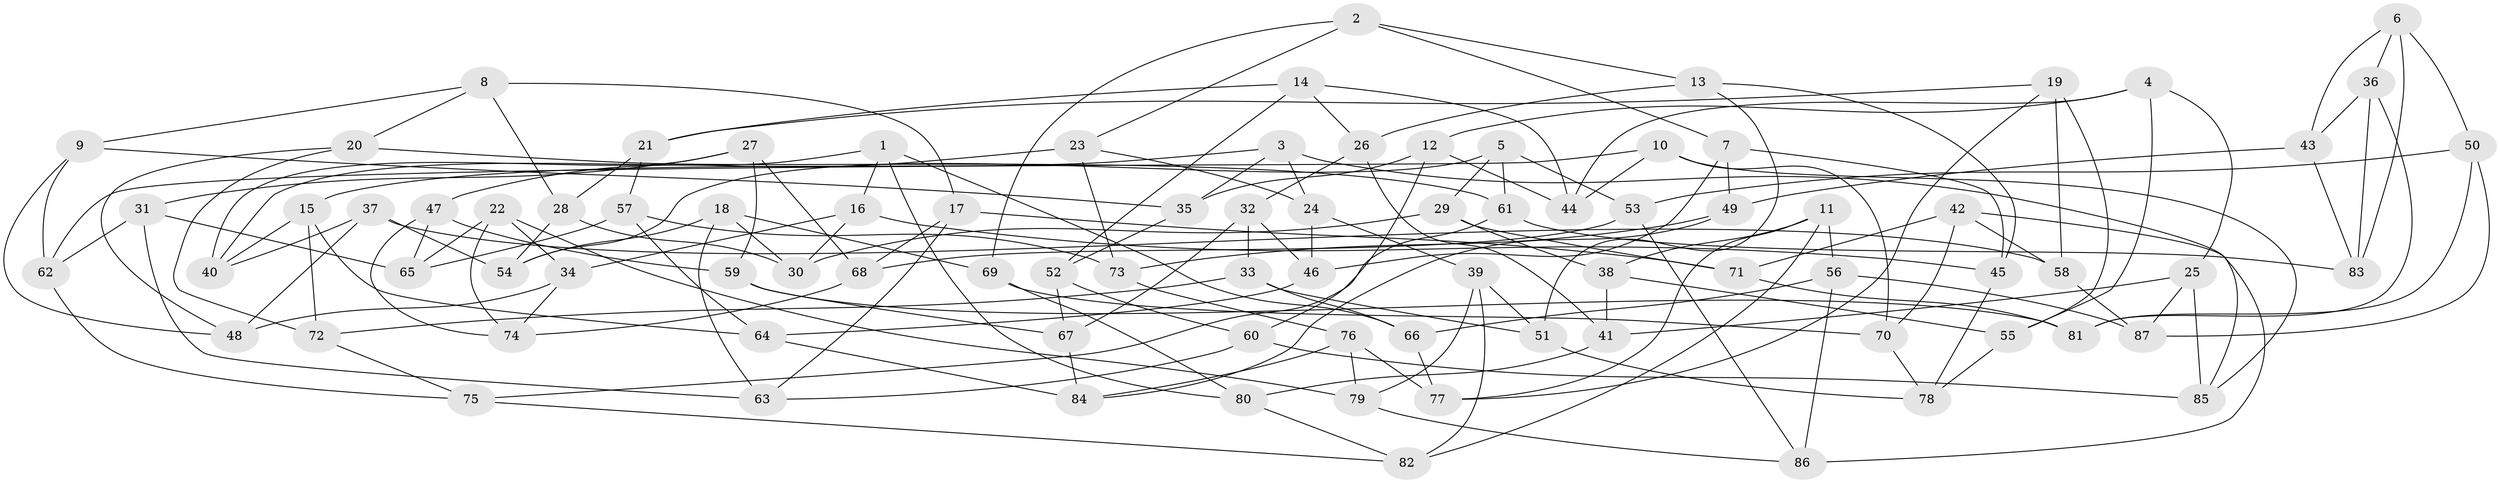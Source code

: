 // Generated by graph-tools (version 1.1) at 2025/11/02/27/25 16:11:46]
// undirected, 87 vertices, 174 edges
graph export_dot {
graph [start="1"]
  node [color=gray90,style=filled];
  1;
  2;
  3;
  4;
  5;
  6;
  7;
  8;
  9;
  10;
  11;
  12;
  13;
  14;
  15;
  16;
  17;
  18;
  19;
  20;
  21;
  22;
  23;
  24;
  25;
  26;
  27;
  28;
  29;
  30;
  31;
  32;
  33;
  34;
  35;
  36;
  37;
  38;
  39;
  40;
  41;
  42;
  43;
  44;
  45;
  46;
  47;
  48;
  49;
  50;
  51;
  52;
  53;
  54;
  55;
  56;
  57;
  58;
  59;
  60;
  61;
  62;
  63;
  64;
  65;
  66;
  67;
  68;
  69;
  70;
  71;
  72;
  73;
  74;
  75;
  76;
  77;
  78;
  79;
  80;
  81;
  82;
  83;
  84;
  85;
  86;
  87;
  1 -- 80;
  1 -- 16;
  1 -- 66;
  1 -- 40;
  2 -- 13;
  2 -- 7;
  2 -- 23;
  2 -- 69;
  3 -- 15;
  3 -- 35;
  3 -- 85;
  3 -- 24;
  4 -- 44;
  4 -- 55;
  4 -- 25;
  4 -- 12;
  5 -- 54;
  5 -- 29;
  5 -- 53;
  5 -- 61;
  6 -- 83;
  6 -- 36;
  6 -- 50;
  6 -- 43;
  7 -- 46;
  7 -- 45;
  7 -- 49;
  8 -- 28;
  8 -- 9;
  8 -- 17;
  8 -- 20;
  9 -- 62;
  9 -- 35;
  9 -- 48;
  10 -- 44;
  10 -- 85;
  10 -- 70;
  10 -- 62;
  11 -- 56;
  11 -- 77;
  11 -- 82;
  11 -- 38;
  12 -- 60;
  12 -- 44;
  12 -- 35;
  13 -- 51;
  13 -- 26;
  13 -- 45;
  14 -- 26;
  14 -- 52;
  14 -- 44;
  14 -- 21;
  15 -- 72;
  15 -- 64;
  15 -- 40;
  16 -- 45;
  16 -- 34;
  16 -- 30;
  17 -- 63;
  17 -- 71;
  17 -- 68;
  18 -- 30;
  18 -- 54;
  18 -- 63;
  18 -- 69;
  19 -- 77;
  19 -- 58;
  19 -- 55;
  19 -- 21;
  20 -- 61;
  20 -- 72;
  20 -- 48;
  21 -- 28;
  21 -- 57;
  22 -- 65;
  22 -- 74;
  22 -- 79;
  22 -- 34;
  23 -- 73;
  23 -- 47;
  23 -- 24;
  24 -- 39;
  24 -- 46;
  25 -- 85;
  25 -- 87;
  25 -- 41;
  26 -- 32;
  26 -- 41;
  27 -- 40;
  27 -- 31;
  27 -- 59;
  27 -- 68;
  28 -- 30;
  28 -- 54;
  29 -- 38;
  29 -- 30;
  29 -- 71;
  31 -- 62;
  31 -- 63;
  31 -- 65;
  32 -- 67;
  32 -- 33;
  32 -- 46;
  33 -- 51;
  33 -- 66;
  33 -- 72;
  34 -- 74;
  34 -- 48;
  35 -- 52;
  36 -- 43;
  36 -- 81;
  36 -- 83;
  37 -- 58;
  37 -- 48;
  37 -- 40;
  37 -- 54;
  38 -- 55;
  38 -- 41;
  39 -- 79;
  39 -- 82;
  39 -- 51;
  41 -- 80;
  42 -- 71;
  42 -- 86;
  42 -- 58;
  42 -- 70;
  43 -- 83;
  43 -- 49;
  45 -- 78;
  46 -- 64;
  47 -- 59;
  47 -- 65;
  47 -- 74;
  49 -- 73;
  49 -- 84;
  50 -- 81;
  50 -- 87;
  50 -- 53;
  51 -- 78;
  52 -- 60;
  52 -- 67;
  53 -- 68;
  53 -- 86;
  55 -- 78;
  56 -- 87;
  56 -- 66;
  56 -- 86;
  57 -- 73;
  57 -- 65;
  57 -- 64;
  58 -- 87;
  59 -- 81;
  59 -- 67;
  60 -- 63;
  60 -- 85;
  61 -- 83;
  61 -- 75;
  62 -- 75;
  64 -- 84;
  66 -- 77;
  67 -- 84;
  68 -- 74;
  69 -- 70;
  69 -- 80;
  70 -- 78;
  71 -- 81;
  72 -- 75;
  73 -- 76;
  75 -- 82;
  76 -- 77;
  76 -- 84;
  76 -- 79;
  79 -- 86;
  80 -- 82;
}
